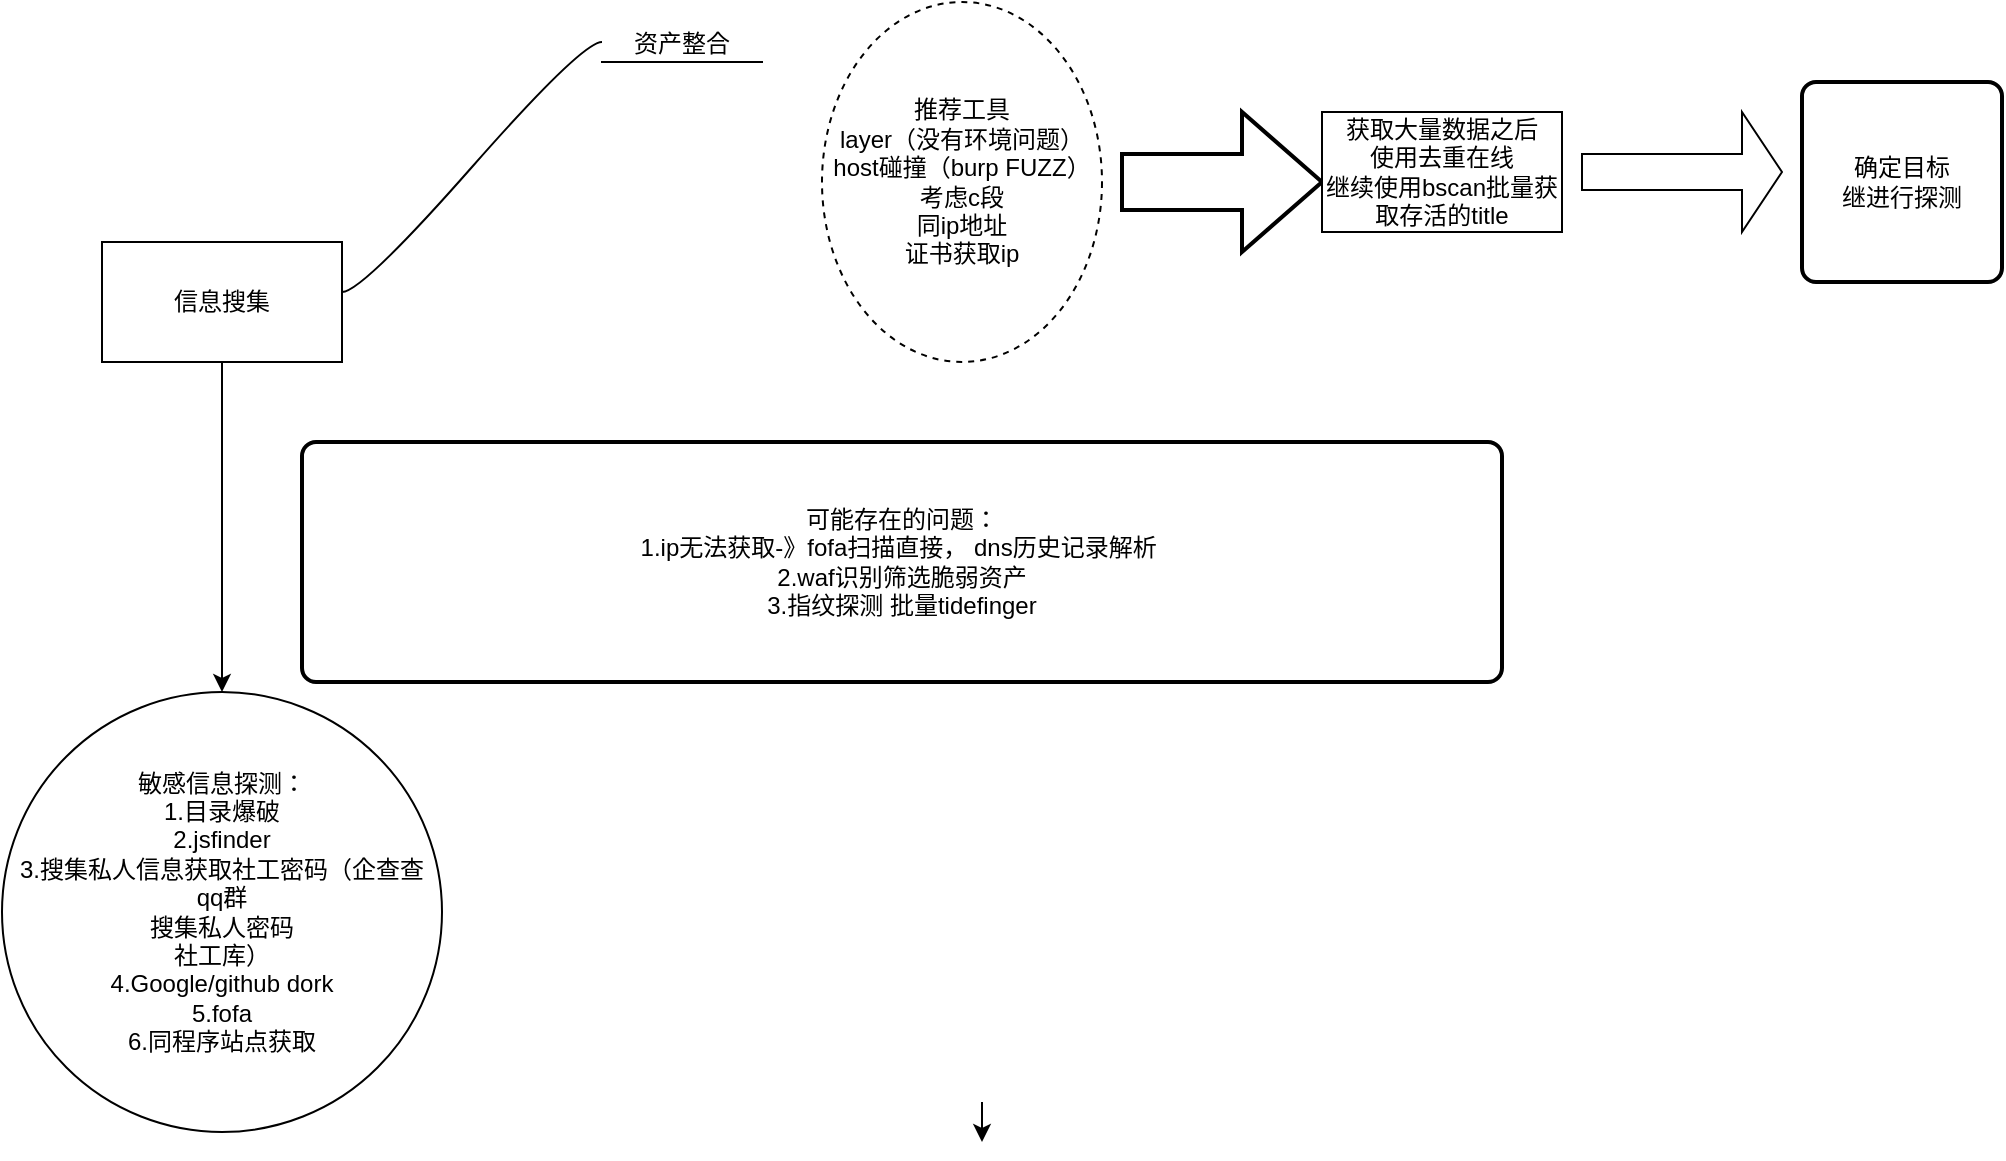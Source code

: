 <mxfile version="17.4.0" type="github"><diagram id="3l0WG-vSHbEkW00O-PsA" name="Page-1"><mxGraphModel dx="1038" dy="547" grid="1" gridSize="10" guides="1" tooltips="1" connect="1" arrows="1" fold="1" page="1" pageScale="1" pageWidth="827" pageHeight="1169" math="0" shadow="0"><root><mxCell id="0"/><mxCell id="1" parent="0"/><mxCell id="AyqOe1Okd6OeJDXmoUam-1" value="信息搜集&lt;br&gt;" style="rounded=0;whiteSpace=wrap;html=1;" vertex="1" parent="1"><mxGeometry x="100" y="250" width="120" height="60" as="geometry"/></mxCell><mxCell id="AyqOe1Okd6OeJDXmoUam-2" value="资产整合" style="whiteSpace=wrap;html=1;shape=partialRectangle;top=0;left=0;bottom=1;right=0;points=[[0,1],[1,1]];fillColor=none;align=center;verticalAlign=bottom;routingCenterY=0.5;snapToPoint=1;recursiveResize=0;autosize=1;treeFolding=1;treeMoving=1;newEdgeStyle={&quot;edgeStyle&quot;:&quot;entityRelationEdgeStyle&quot;,&quot;startArrow&quot;:&quot;none&quot;,&quot;endArrow&quot;:&quot;none&quot;,&quot;segment&quot;:10,&quot;curved&quot;:1};" vertex="1" parent="1"><mxGeometry x="350" y="140" width="80" height="20" as="geometry"/></mxCell><mxCell id="AyqOe1Okd6OeJDXmoUam-3" value="" style="edgeStyle=entityRelationEdgeStyle;startArrow=none;endArrow=none;segment=10;curved=1;rounded=0;exitX=1;exitY=0.25;exitDx=0;exitDy=0;" edge="1" parent="1"><mxGeometry relative="1" as="geometry"><mxPoint x="220" y="275" as="sourcePoint"/><mxPoint x="350" y="150" as="targetPoint"/></mxGeometry></mxCell><mxCell id="AyqOe1Okd6OeJDXmoUam-8" value="推荐工具&lt;br&gt;layer（没有环境问题）&lt;br&gt;host碰撞（burp FUZZ）&lt;br&gt;考虑c段&lt;br&gt;同ip地址&lt;br&gt;证书获取ip" style="ellipse;whiteSpace=wrap;html=1;align=center;dashed=1;" vertex="1" parent="1"><mxGeometry x="460" y="130" width="140" height="180" as="geometry"/></mxCell><mxCell id="AyqOe1Okd6OeJDXmoUam-9" value="" style="verticalLabelPosition=bottom;verticalAlign=top;html=1;strokeWidth=2;shape=mxgraph.arrows2.arrow;dy=0.6;dx=40;notch=0;" vertex="1" parent="1"><mxGeometry x="610" y="185" width="100" height="70" as="geometry"/></mxCell><mxCell id="AyqOe1Okd6OeJDXmoUam-10" value="获取大量数据之后&lt;br&gt;使用去重在线&lt;br&gt;继续使用bscan批量获取存活的title" style="rounded=0;whiteSpace=wrap;html=1;" vertex="1" parent="1"><mxGeometry x="710" y="185" width="120" height="60" as="geometry"/></mxCell><mxCell id="AyqOe1Okd6OeJDXmoUam-11" value="" style="shape=singleArrow;whiteSpace=wrap;html=1;" vertex="1" parent="1"><mxGeometry x="840" y="185" width="100" height="60" as="geometry"/></mxCell><mxCell id="AyqOe1Okd6OeJDXmoUam-13" value="确定目标&lt;br&gt;继进行探测" style="rounded=1;whiteSpace=wrap;html=1;absoluteArcSize=1;arcSize=14;strokeWidth=2;" vertex="1" parent="1"><mxGeometry x="950" y="170" width="100" height="100" as="geometry"/></mxCell><mxCell id="AyqOe1Okd6OeJDXmoUam-14" value="可能存在的问题：&lt;br&gt;1.ip无法获取-》fofa扫描直接， dns历史记录解析&amp;nbsp;&lt;br&gt;2.waf识别筛选脆弱资产&lt;br&gt;3.指纹探测 批量tidefinger&lt;br&gt;" style="rounded=1;whiteSpace=wrap;html=1;absoluteArcSize=1;arcSize=14;strokeWidth=2;" vertex="1" parent="1"><mxGeometry x="200" y="350" width="600" height="120" as="geometry"/></mxCell><mxCell id="AyqOe1Okd6OeJDXmoUam-20" style="edgeStyle=orthogonalEdgeStyle;rounded=0;orthogonalLoop=1;jettySize=auto;html=1;" edge="1" parent="1"><mxGeometry relative="1" as="geometry"><mxPoint x="540" y="700" as="targetPoint"/><mxPoint x="540" y="680" as="sourcePoint"/></mxGeometry></mxCell><mxCell id="AyqOe1Okd6OeJDXmoUam-21" value="" style="endArrow=classic;html=1;rounded=0;exitX=0.5;exitY=1;exitDx=0;exitDy=0;" edge="1" parent="1" source="AyqOe1Okd6OeJDXmoUam-1" target="AyqOe1Okd6OeJDXmoUam-22"><mxGeometry width="50" height="50" relative="1" as="geometry"><mxPoint x="420" y="420" as="sourcePoint"/><mxPoint x="160" y="540" as="targetPoint"/></mxGeometry></mxCell><mxCell id="AyqOe1Okd6OeJDXmoUam-22" value="敏感信息探测：&lt;br&gt;1.目录爆破&lt;br&gt;2.jsfinder&lt;br&gt;3.搜集私人信息获取社工密码（企查查&lt;br&gt;qq群&lt;br&gt;搜集私人密码&lt;br&gt;社工库）&lt;br&gt;4.Google/github dork&lt;br&gt;5.fofa&lt;br&gt;6.同程序站点获取" style="ellipse;whiteSpace=wrap;html=1;aspect=fixed;" vertex="1" parent="1"><mxGeometry x="50" y="475" width="220" height="220" as="geometry"/></mxCell></root></mxGraphModel></diagram></mxfile>